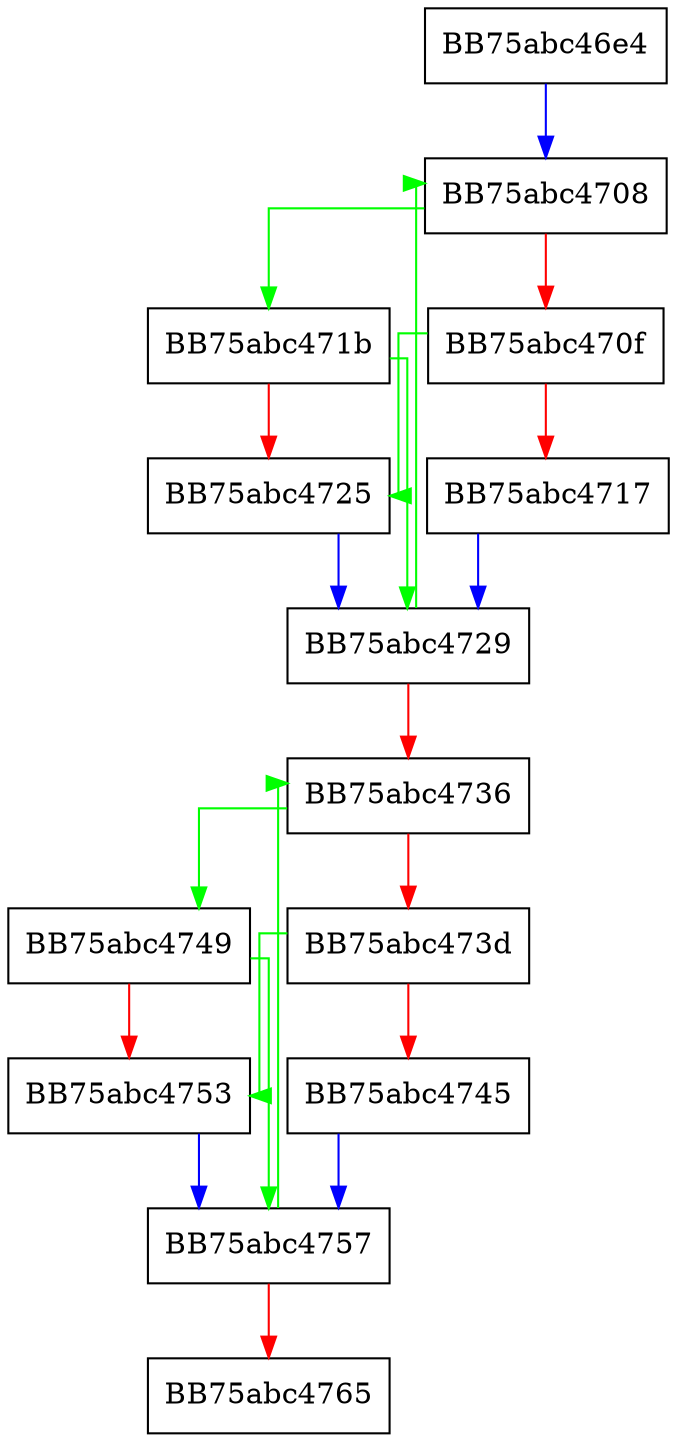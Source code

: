 digraph eIL_packsswb {
  node [shape="box"];
  graph [splines=ortho];
  BB75abc46e4 -> BB75abc4708 [color="blue"];
  BB75abc4708 -> BB75abc471b [color="green"];
  BB75abc4708 -> BB75abc470f [color="red"];
  BB75abc470f -> BB75abc4725 [color="green"];
  BB75abc470f -> BB75abc4717 [color="red"];
  BB75abc4717 -> BB75abc4729 [color="blue"];
  BB75abc471b -> BB75abc4729 [color="green"];
  BB75abc471b -> BB75abc4725 [color="red"];
  BB75abc4725 -> BB75abc4729 [color="blue"];
  BB75abc4729 -> BB75abc4708 [color="green"];
  BB75abc4729 -> BB75abc4736 [color="red"];
  BB75abc4736 -> BB75abc4749 [color="green"];
  BB75abc4736 -> BB75abc473d [color="red"];
  BB75abc473d -> BB75abc4753 [color="green"];
  BB75abc473d -> BB75abc4745 [color="red"];
  BB75abc4745 -> BB75abc4757 [color="blue"];
  BB75abc4749 -> BB75abc4757 [color="green"];
  BB75abc4749 -> BB75abc4753 [color="red"];
  BB75abc4753 -> BB75abc4757 [color="blue"];
  BB75abc4757 -> BB75abc4736 [color="green"];
  BB75abc4757 -> BB75abc4765 [color="red"];
}